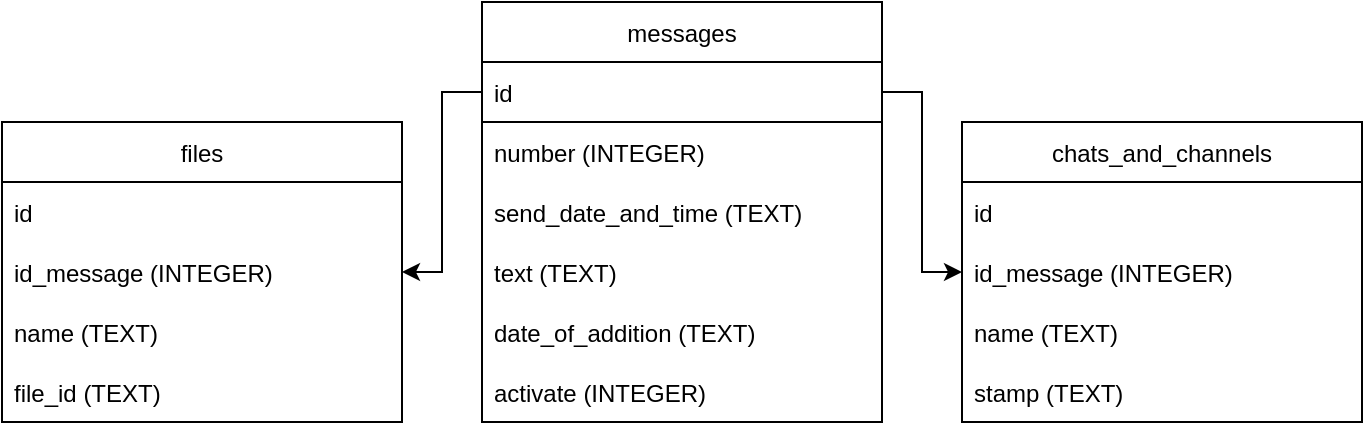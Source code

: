 <mxfile version="20.2.8" type="device"><diagram id="Ls62ucbVYWcE7IErsZIq" name="Страница 1"><mxGraphModel dx="1422" dy="786" grid="1" gridSize="10" guides="1" tooltips="1" connect="1" arrows="1" fold="1" page="1" pageScale="1" pageWidth="827" pageHeight="1169" math="0" shadow="0"><root><mxCell id="0"/><mxCell id="1" parent="0"/><mxCell id="eMbYJcfspEHEE7Y-b8Lo-5" value="messages" style="swimlane;fontStyle=0;childLayout=stackLayout;horizontal=1;startSize=30;horizontalStack=0;resizeParent=1;resizeParentMax=0;resizeLast=0;collapsible=1;marginBottom=0;" parent="1" vertex="1"><mxGeometry x="320" y="230" width="200" height="210" as="geometry"/></mxCell><mxCell id="eMbYJcfspEHEE7Y-b8Lo-6" value="id" style="text;strokeColor=default;fillColor=none;align=left;verticalAlign=middle;spacingLeft=4;spacingRight=4;overflow=hidden;points=[[0,0.5],[1,0.5]];portConstraint=eastwest;rotatable=0;" parent="eMbYJcfspEHEE7Y-b8Lo-5" vertex="1"><mxGeometry y="30" width="200" height="30" as="geometry"/></mxCell><mxCell id="eMbYJcfspEHEE7Y-b8Lo-14" value="number (INTEGER)" style="text;strokeColor=none;fillColor=none;align=left;verticalAlign=middle;spacingLeft=4;spacingRight=4;overflow=hidden;points=[[0,0.5],[1,0.5]];portConstraint=eastwest;rotatable=0;" parent="eMbYJcfspEHEE7Y-b8Lo-5" vertex="1"><mxGeometry y="60" width="200" height="30" as="geometry"/></mxCell><mxCell id="eMbYJcfspEHEE7Y-b8Lo-7" value="send_date_and_time (TEXT)" style="text;strokeColor=none;fillColor=none;align=left;verticalAlign=middle;spacingLeft=4;spacingRight=4;overflow=hidden;points=[[0,0.5],[1,0.5]];portConstraint=eastwest;rotatable=0;" parent="eMbYJcfspEHEE7Y-b8Lo-5" vertex="1"><mxGeometry y="90" width="200" height="30" as="geometry"/></mxCell><mxCell id="eMbYJcfspEHEE7Y-b8Lo-10" value="text (TEXT)" style="text;strokeColor=none;fillColor=none;align=left;verticalAlign=middle;spacingLeft=4;spacingRight=4;overflow=hidden;points=[[0,0.5],[1,0.5]];portConstraint=eastwest;rotatable=0;" parent="eMbYJcfspEHEE7Y-b8Lo-5" vertex="1"><mxGeometry y="120" width="200" height="30" as="geometry"/></mxCell><mxCell id="eMbYJcfspEHEE7Y-b8Lo-12" value="date_of_addition (TEXT)" style="text;strokeColor=none;fillColor=none;align=left;verticalAlign=middle;spacingLeft=4;spacingRight=4;overflow=hidden;points=[[0,0.5],[1,0.5]];portConstraint=eastwest;rotatable=0;" parent="eMbYJcfspEHEE7Y-b8Lo-5" vertex="1"><mxGeometry y="150" width="200" height="30" as="geometry"/></mxCell><mxCell id="eMbYJcfspEHEE7Y-b8Lo-13" value="activate (INTEGER)" style="text;strokeColor=none;fillColor=none;align=left;verticalAlign=middle;spacingLeft=4;spacingRight=4;overflow=hidden;points=[[0,0.5],[1,0.5]];portConstraint=eastwest;rotatable=0;" parent="eMbYJcfspEHEE7Y-b8Lo-5" vertex="1"><mxGeometry y="180" width="200" height="30" as="geometry"/></mxCell><mxCell id="zd3lsJhB3D-txujDjCaZ-1" value="chats_and_channels" style="swimlane;fontStyle=0;childLayout=stackLayout;horizontal=1;startSize=30;horizontalStack=0;resizeParent=1;resizeParentMax=0;resizeLast=0;collapsible=1;marginBottom=0;" parent="1" vertex="1"><mxGeometry x="560" y="290" width="200" height="150" as="geometry"/></mxCell><mxCell id="zd3lsJhB3D-txujDjCaZ-2" value="id" style="text;strokeColor=none;fillColor=none;align=left;verticalAlign=middle;spacingLeft=4;spacingRight=4;overflow=hidden;points=[[0,0.5],[1,0.5]];portConstraint=eastwest;rotatable=0;" parent="zd3lsJhB3D-txujDjCaZ-1" vertex="1"><mxGeometry y="30" width="200" height="30" as="geometry"/></mxCell><mxCell id="zd3lsJhB3D-txujDjCaZ-5" value="id_message (INTEGER)" style="text;strokeColor=none;fillColor=none;align=left;verticalAlign=middle;spacingLeft=4;spacingRight=4;overflow=hidden;points=[[0,0.5],[1,0.5]];portConstraint=eastwest;rotatable=0;" parent="zd3lsJhB3D-txujDjCaZ-1" vertex="1"><mxGeometry y="60" width="200" height="30" as="geometry"/></mxCell><mxCell id="zd3lsJhB3D-txujDjCaZ-3" value="name (TEXT)" style="text;strokeColor=none;fillColor=none;align=left;verticalAlign=middle;spacingLeft=4;spacingRight=4;overflow=hidden;points=[[0,0.5],[1,0.5]];portConstraint=eastwest;rotatable=0;" parent="zd3lsJhB3D-txujDjCaZ-1" vertex="1"><mxGeometry y="90" width="200" height="30" as="geometry"/></mxCell><mxCell id="zd3lsJhB3D-txujDjCaZ-4" value="stamp (TEXT)" style="text;strokeColor=none;fillColor=none;align=left;verticalAlign=middle;spacingLeft=4;spacingRight=4;overflow=hidden;points=[[0,0.5],[1,0.5]];portConstraint=eastwest;rotatable=0;" parent="zd3lsJhB3D-txujDjCaZ-1" vertex="1"><mxGeometry y="120" width="200" height="30" as="geometry"/></mxCell><mxCell id="zd3lsJhB3D-txujDjCaZ-6" style="edgeStyle=orthogonalEdgeStyle;rounded=0;orthogonalLoop=1;jettySize=auto;html=1;exitX=1;exitY=0.5;exitDx=0;exitDy=0;entryX=0;entryY=0.5;entryDx=0;entryDy=0;" parent="1" source="eMbYJcfspEHEE7Y-b8Lo-6" target="zd3lsJhB3D-txujDjCaZ-5" edge="1"><mxGeometry relative="1" as="geometry"/></mxCell><mxCell id="zd3lsJhB3D-txujDjCaZ-7" value="files" style="swimlane;fontStyle=0;childLayout=stackLayout;horizontal=1;startSize=30;horizontalStack=0;resizeParent=1;resizeParentMax=0;resizeLast=0;collapsible=1;marginBottom=0;" parent="1" vertex="1"><mxGeometry x="80" y="290" width="200" height="150" as="geometry"/></mxCell><mxCell id="zd3lsJhB3D-txujDjCaZ-8" value="id" style="text;strokeColor=none;fillColor=none;align=left;verticalAlign=middle;spacingLeft=4;spacingRight=4;overflow=hidden;points=[[0,0.5],[1,0.5]];portConstraint=eastwest;rotatable=0;" parent="zd3lsJhB3D-txujDjCaZ-7" vertex="1"><mxGeometry y="30" width="200" height="30" as="geometry"/></mxCell><mxCell id="zd3lsJhB3D-txujDjCaZ-9" value="id_message (INTEGER)" style="text;strokeColor=none;fillColor=none;align=left;verticalAlign=middle;spacingLeft=4;spacingRight=4;overflow=hidden;points=[[0,0.5],[1,0.5]];portConstraint=eastwest;rotatable=0;" parent="zd3lsJhB3D-txujDjCaZ-7" vertex="1"><mxGeometry y="60" width="200" height="30" as="geometry"/></mxCell><mxCell id="zd3lsJhB3D-txujDjCaZ-12" value="name (TEXT)" style="text;strokeColor=none;fillColor=none;align=left;verticalAlign=middle;spacingLeft=4;spacingRight=4;overflow=hidden;points=[[0,0.5],[1,0.5]];portConstraint=eastwest;rotatable=0;" parent="zd3lsJhB3D-txujDjCaZ-7" vertex="1"><mxGeometry y="90" width="200" height="30" as="geometry"/></mxCell><mxCell id="zd3lsJhB3D-txujDjCaZ-10" value="file_id (TEXT)" style="text;strokeColor=none;fillColor=none;align=left;verticalAlign=middle;spacingLeft=4;spacingRight=4;overflow=hidden;points=[[0,0.5],[1,0.5]];portConstraint=eastwest;rotatable=0;" parent="zd3lsJhB3D-txujDjCaZ-7" vertex="1"><mxGeometry y="120" width="200" height="30" as="geometry"/></mxCell><mxCell id="zd3lsJhB3D-txujDjCaZ-11" style="edgeStyle=orthogonalEdgeStyle;rounded=0;orthogonalLoop=1;jettySize=auto;html=1;exitX=0;exitY=0.5;exitDx=0;exitDy=0;entryX=1;entryY=0.5;entryDx=0;entryDy=0;" parent="1" source="eMbYJcfspEHEE7Y-b8Lo-6" target="zd3lsJhB3D-txujDjCaZ-9" edge="1"><mxGeometry relative="1" as="geometry"/></mxCell></root></mxGraphModel></diagram></mxfile>